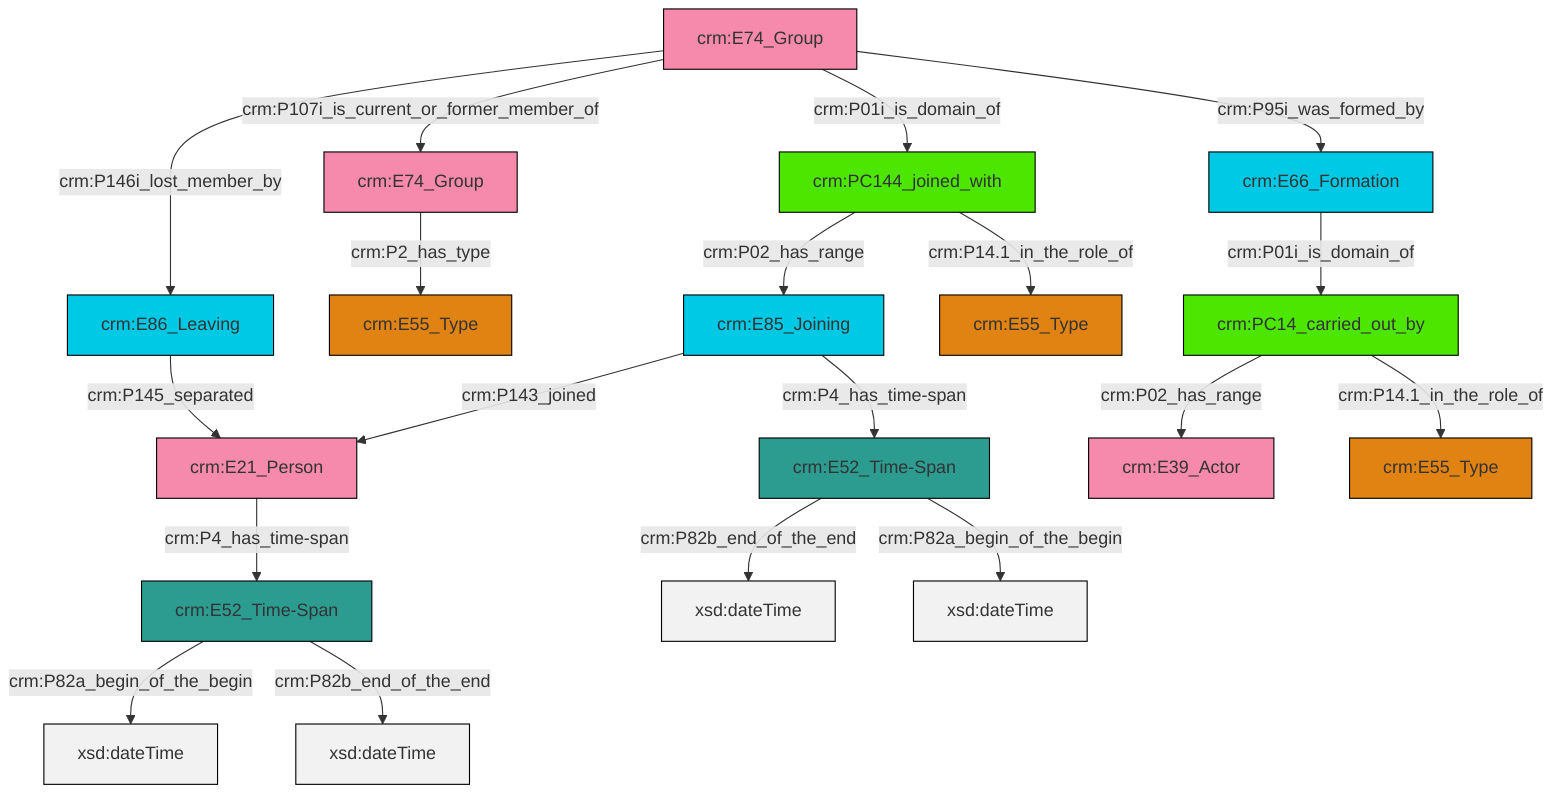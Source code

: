 graph TD
classDef Literal fill:#f2f2f2,stroke:#000000;
classDef CRM_Entity fill:#FFFFFF,stroke:#000000;
classDef Temporal_Entity fill:#00C9E6, stroke:#000000;
classDef Type fill:#E18312, stroke:#000000;
classDef Time-Span fill:#2C9C91, stroke:#000000;
classDef Appellation fill:#FFEB7F, stroke:#000000;
classDef Place fill:#008836, stroke:#000000;
classDef Persistent_Item fill:#B266B2, stroke:#000000;
classDef Conceptual_Object fill:#FFD700, stroke:#000000;
classDef Physical_Thing fill:#D2B48C, stroke:#000000;
classDef Actor fill:#f58aad, stroke:#000000;
classDef PC_Classes fill:#4ce600, stroke:#000000;
classDef Multi fill:#cccccc,stroke:#000000;

0["crm:E66_Formation"]:::Temporal_Entity -->|crm:P01i_is_domain_of| 1["crm:PC14_carried_out_by"]:::PC_Classes
4["crm:PC144_joined_with"]:::PC_Classes -->|crm:P02_has_range| 5["crm:E85_Joining"]:::Temporal_Entity
8["crm:E52_Time-Span"]:::Time-Span -->|crm:P82a_begin_of_the_begin| 10[xsd:dateTime]:::Literal
5["crm:E85_Joining"]:::Temporal_Entity -->|crm:P143_joined| 11["crm:E21_Person"]:::Actor
4["crm:PC144_joined_with"]:::PC_Classes -->|crm:P14.1_in_the_role_of| 6["crm:E55_Type"]:::Type
12["crm:E52_Time-Span"]:::Time-Span -->|crm:P82b_end_of_the_end| 13[xsd:dateTime]:::Literal
12["crm:E52_Time-Span"]:::Time-Span -->|crm:P82a_begin_of_the_begin| 17[xsd:dateTime]:::Literal
1["crm:PC14_carried_out_by"]:::PC_Classes -->|crm:P02_has_range| 18["crm:E39_Actor"]:::Actor
20["crm:E74_Group"]:::Actor -->|crm:P146i_lost_member_by| 21["crm:E86_Leaving"]:::Temporal_Entity
8["crm:E52_Time-Span"]:::Time-Span -->|crm:P82b_end_of_the_end| 22[xsd:dateTime]:::Literal
20["crm:E74_Group"]:::Actor -->|crm:P107i_is_current_or_former_member_of| 23["crm:E74_Group"]:::Actor
5["crm:E85_Joining"]:::Temporal_Entity -->|crm:P4_has_time-span| 12["crm:E52_Time-Span"]:::Time-Span
1["crm:PC14_carried_out_by"]:::PC_Classes -->|crm:P14.1_in_the_role_of| 15["crm:E55_Type"]:::Type
21["crm:E86_Leaving"]:::Temporal_Entity -->|crm:P145_separated| 11["crm:E21_Person"]:::Actor
23["crm:E74_Group"]:::Actor -->|crm:P2_has_type| 25["crm:E55_Type"]:::Type
11["crm:E21_Person"]:::Actor -->|crm:P4_has_time-span| 8["crm:E52_Time-Span"]:::Time-Span
20["crm:E74_Group"]:::Actor -->|crm:P01i_is_domain_of| 4["crm:PC144_joined_with"]:::PC_Classes
20["crm:E74_Group"]:::Actor -->|crm:P95i_was_formed_by| 0["crm:E66_Formation"]:::Temporal_Entity